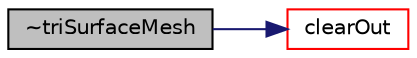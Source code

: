 digraph "~triSurfaceMesh"
{
  bgcolor="transparent";
  edge [fontname="Helvetica",fontsize="10",labelfontname="Helvetica",labelfontsize="10"];
  node [fontname="Helvetica",fontsize="10",shape=record];
  rankdir="LR";
  Node23 [label="~triSurfaceMesh",height=0.2,width=0.4,color="black", fillcolor="grey75", style="filled", fontcolor="black"];
  Node23 -> Node24 [color="midnightblue",fontsize="10",style="solid",fontname="Helvetica"];
  Node24 [label="clearOut",height=0.2,width=0.4,color="red",URL="$a26393.html#af320697688df08f1438d37a86bcaf25d",tooltip="Clear storage. "];
}
